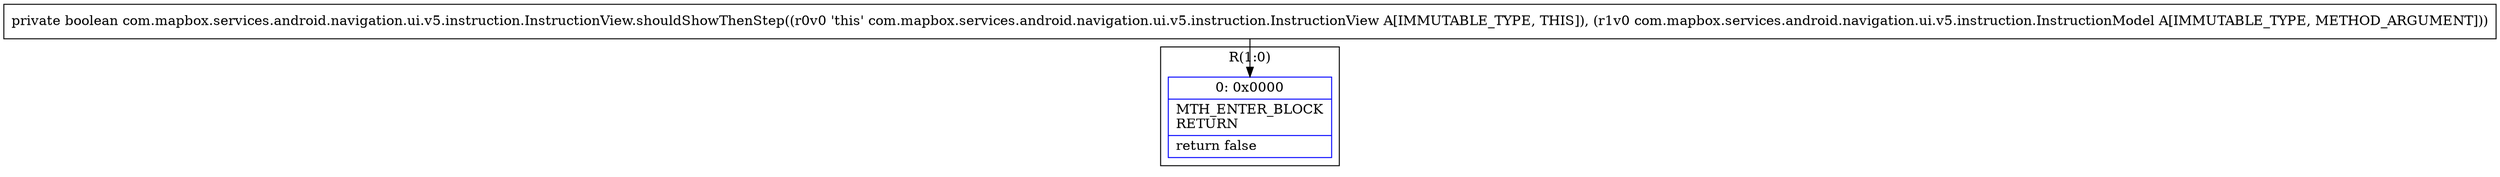 digraph "CFG forcom.mapbox.services.android.navigation.ui.v5.instruction.InstructionView.shouldShowThenStep(Lcom\/mapbox\/services\/android\/navigation\/ui\/v5\/instruction\/InstructionModel;)Z" {
subgraph cluster_Region_675441582 {
label = "R(1:0)";
node [shape=record,color=blue];
Node_0 [shape=record,label="{0\:\ 0x0000|MTH_ENTER_BLOCK\lRETURN\l|return false\l}"];
}
MethodNode[shape=record,label="{private boolean com.mapbox.services.android.navigation.ui.v5.instruction.InstructionView.shouldShowThenStep((r0v0 'this' com.mapbox.services.android.navigation.ui.v5.instruction.InstructionView A[IMMUTABLE_TYPE, THIS]), (r1v0 com.mapbox.services.android.navigation.ui.v5.instruction.InstructionModel A[IMMUTABLE_TYPE, METHOD_ARGUMENT])) }"];
MethodNode -> Node_0;
}

